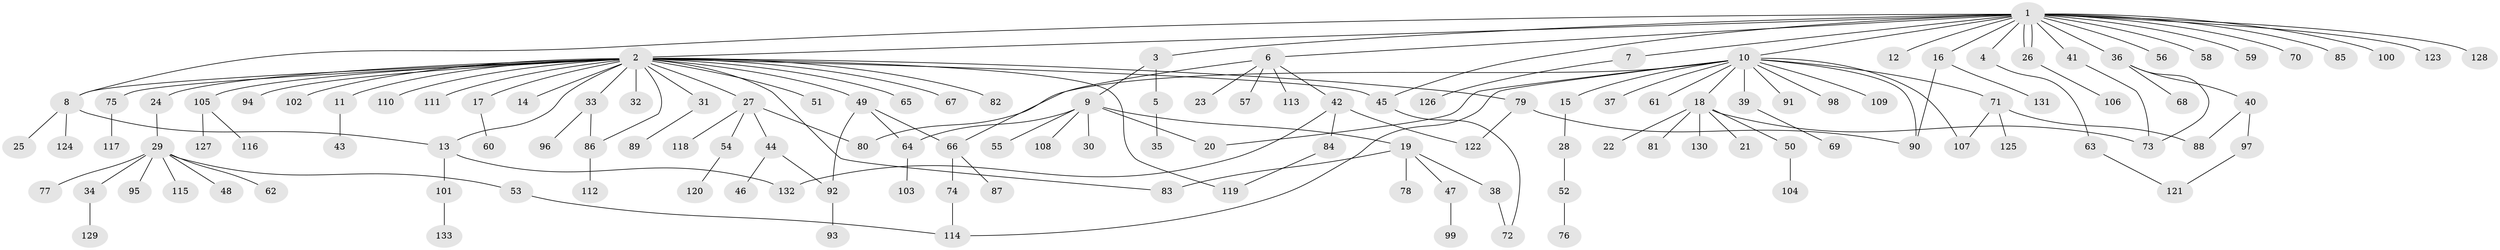 // Generated by graph-tools (version 1.1) at 2025/49/03/09/25 03:49:59]
// undirected, 133 vertices, 156 edges
graph export_dot {
graph [start="1"]
  node [color=gray90,style=filled];
  1;
  2;
  3;
  4;
  5;
  6;
  7;
  8;
  9;
  10;
  11;
  12;
  13;
  14;
  15;
  16;
  17;
  18;
  19;
  20;
  21;
  22;
  23;
  24;
  25;
  26;
  27;
  28;
  29;
  30;
  31;
  32;
  33;
  34;
  35;
  36;
  37;
  38;
  39;
  40;
  41;
  42;
  43;
  44;
  45;
  46;
  47;
  48;
  49;
  50;
  51;
  52;
  53;
  54;
  55;
  56;
  57;
  58;
  59;
  60;
  61;
  62;
  63;
  64;
  65;
  66;
  67;
  68;
  69;
  70;
  71;
  72;
  73;
  74;
  75;
  76;
  77;
  78;
  79;
  80;
  81;
  82;
  83;
  84;
  85;
  86;
  87;
  88;
  89;
  90;
  91;
  92;
  93;
  94;
  95;
  96;
  97;
  98;
  99;
  100;
  101;
  102;
  103;
  104;
  105;
  106;
  107;
  108;
  109;
  110;
  111;
  112;
  113;
  114;
  115;
  116;
  117;
  118;
  119;
  120;
  121;
  122;
  123;
  124;
  125;
  126;
  127;
  128;
  129;
  130;
  131;
  132;
  133;
  1 -- 2;
  1 -- 3;
  1 -- 4;
  1 -- 6;
  1 -- 7;
  1 -- 8;
  1 -- 10;
  1 -- 12;
  1 -- 16;
  1 -- 26;
  1 -- 26;
  1 -- 36;
  1 -- 41;
  1 -- 45;
  1 -- 56;
  1 -- 58;
  1 -- 59;
  1 -- 70;
  1 -- 85;
  1 -- 100;
  1 -- 123;
  1 -- 128;
  2 -- 8;
  2 -- 11;
  2 -- 13;
  2 -- 14;
  2 -- 17;
  2 -- 24;
  2 -- 27;
  2 -- 31;
  2 -- 32;
  2 -- 33;
  2 -- 45;
  2 -- 49;
  2 -- 51;
  2 -- 65;
  2 -- 67;
  2 -- 75;
  2 -- 79;
  2 -- 82;
  2 -- 83;
  2 -- 86;
  2 -- 94;
  2 -- 102;
  2 -- 105;
  2 -- 110;
  2 -- 111;
  2 -- 119;
  3 -- 5;
  3 -- 9;
  4 -- 63;
  5 -- 35;
  6 -- 23;
  6 -- 42;
  6 -- 57;
  6 -- 66;
  6 -- 113;
  7 -- 126;
  8 -- 13;
  8 -- 25;
  8 -- 124;
  9 -- 19;
  9 -- 20;
  9 -- 30;
  9 -- 55;
  9 -- 64;
  9 -- 108;
  10 -- 15;
  10 -- 18;
  10 -- 20;
  10 -- 37;
  10 -- 39;
  10 -- 61;
  10 -- 71;
  10 -- 80;
  10 -- 90;
  10 -- 91;
  10 -- 98;
  10 -- 107;
  10 -- 109;
  10 -- 114;
  11 -- 43;
  13 -- 101;
  13 -- 132;
  15 -- 28;
  16 -- 90;
  16 -- 131;
  17 -- 60;
  18 -- 21;
  18 -- 22;
  18 -- 50;
  18 -- 73;
  18 -- 81;
  18 -- 130;
  19 -- 38;
  19 -- 47;
  19 -- 78;
  19 -- 83;
  24 -- 29;
  26 -- 106;
  27 -- 44;
  27 -- 54;
  27 -- 80;
  27 -- 118;
  28 -- 52;
  29 -- 34;
  29 -- 48;
  29 -- 53;
  29 -- 62;
  29 -- 77;
  29 -- 95;
  29 -- 115;
  31 -- 89;
  33 -- 86;
  33 -- 96;
  34 -- 129;
  36 -- 40;
  36 -- 68;
  36 -- 73;
  38 -- 72;
  39 -- 69;
  40 -- 88;
  40 -- 97;
  41 -- 73;
  42 -- 84;
  42 -- 122;
  42 -- 132;
  44 -- 46;
  44 -- 92;
  45 -- 72;
  47 -- 99;
  49 -- 64;
  49 -- 66;
  49 -- 92;
  50 -- 104;
  52 -- 76;
  53 -- 114;
  54 -- 120;
  63 -- 121;
  64 -- 103;
  66 -- 74;
  66 -- 87;
  71 -- 88;
  71 -- 107;
  71 -- 125;
  74 -- 114;
  75 -- 117;
  79 -- 90;
  79 -- 122;
  84 -- 119;
  86 -- 112;
  92 -- 93;
  97 -- 121;
  101 -- 133;
  105 -- 116;
  105 -- 127;
}

